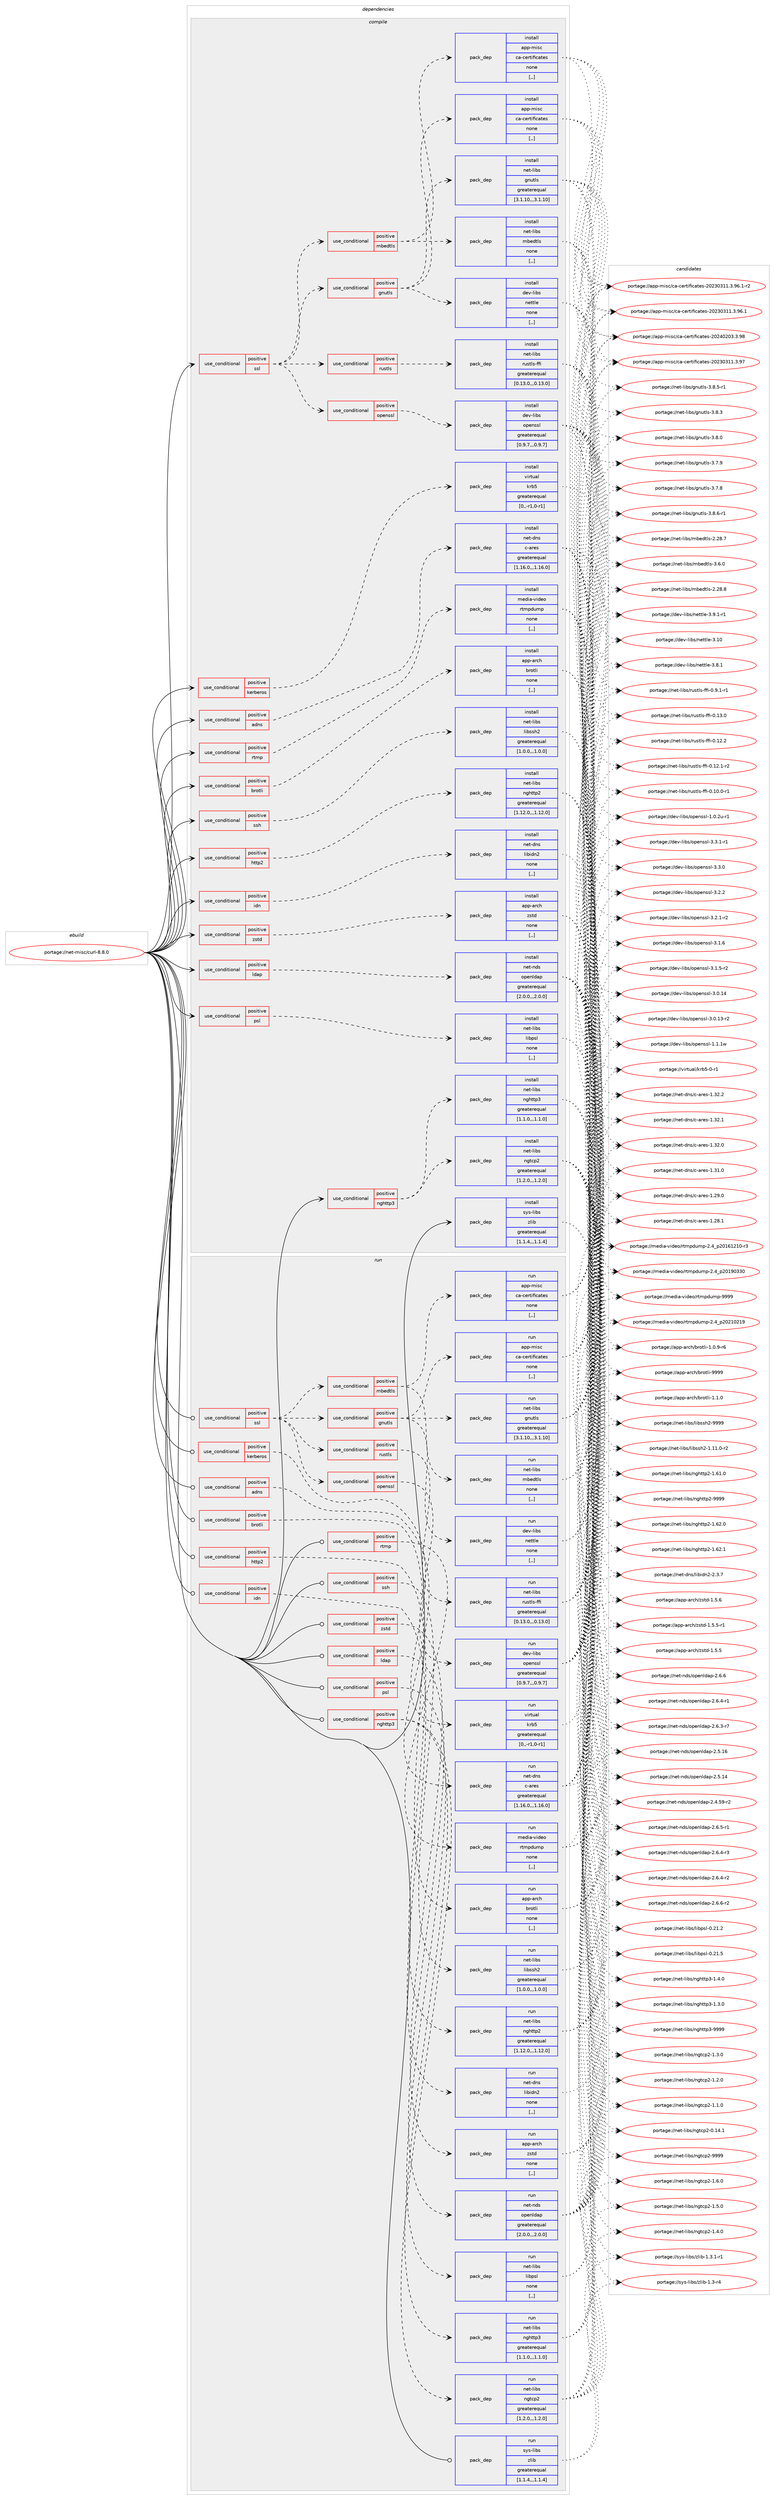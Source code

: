 digraph prolog {

# *************
# Graph options
# *************

newrank=true;
concentrate=true;
compound=true;
graph [rankdir=LR,fontname=Helvetica,fontsize=10,ranksep=1.5];#, ranksep=2.5, nodesep=0.2];
edge  [arrowhead=vee];
node  [fontname=Helvetica,fontsize=10];

# **********
# The ebuild
# **********

subgraph cluster_leftcol {
color=gray;
label=<<i>ebuild</i>>;
id [label="portage://net-misc/curl-8.8.0", color=red, width=4, href="../net-misc/curl-8.8.0.svg"];
}

# ****************
# The dependencies
# ****************

subgraph cluster_midcol {
color=gray;
label=<<i>dependencies</i>>;
subgraph cluster_compile {
fillcolor="#eeeeee";
style=filled;
label=<<i>compile</i>>;
subgraph cond96810 {
dependency368508 [label=<<TABLE BORDER="0" CELLBORDER="1" CELLSPACING="0" CELLPADDING="4"><TR><TD ROWSPAN="3" CELLPADDING="10">use_conditional</TD></TR><TR><TD>positive</TD></TR><TR><TD>adns</TD></TR></TABLE>>, shape=none, color=red];
subgraph pack269038 {
dependency368509 [label=<<TABLE BORDER="0" CELLBORDER="1" CELLSPACING="0" CELLPADDING="4" WIDTH="220"><TR><TD ROWSPAN="6" CELLPADDING="30">pack_dep</TD></TR><TR><TD WIDTH="110">install</TD></TR><TR><TD>net-dns</TD></TR><TR><TD>c-ares</TD></TR><TR><TD>greaterequal</TD></TR><TR><TD>[1.16.0,,,1.16.0]</TD></TR></TABLE>>, shape=none, color=blue];
}
dependency368508:e -> dependency368509:w [weight=20,style="dashed",arrowhead="vee"];
}
id:e -> dependency368508:w [weight=20,style="solid",arrowhead="vee"];
subgraph cond96811 {
dependency368510 [label=<<TABLE BORDER="0" CELLBORDER="1" CELLSPACING="0" CELLPADDING="4"><TR><TD ROWSPAN="3" CELLPADDING="10">use_conditional</TD></TR><TR><TD>positive</TD></TR><TR><TD>brotli</TD></TR></TABLE>>, shape=none, color=red];
subgraph pack269039 {
dependency368511 [label=<<TABLE BORDER="0" CELLBORDER="1" CELLSPACING="0" CELLPADDING="4" WIDTH="220"><TR><TD ROWSPAN="6" CELLPADDING="30">pack_dep</TD></TR><TR><TD WIDTH="110">install</TD></TR><TR><TD>app-arch</TD></TR><TR><TD>brotli</TD></TR><TR><TD>none</TD></TR><TR><TD>[,,]</TD></TR></TABLE>>, shape=none, color=blue];
}
dependency368510:e -> dependency368511:w [weight=20,style="dashed",arrowhead="vee"];
}
id:e -> dependency368510:w [weight=20,style="solid",arrowhead="vee"];
subgraph cond96812 {
dependency368512 [label=<<TABLE BORDER="0" CELLBORDER="1" CELLSPACING="0" CELLPADDING="4"><TR><TD ROWSPAN="3" CELLPADDING="10">use_conditional</TD></TR><TR><TD>positive</TD></TR><TR><TD>http2</TD></TR></TABLE>>, shape=none, color=red];
subgraph pack269040 {
dependency368513 [label=<<TABLE BORDER="0" CELLBORDER="1" CELLSPACING="0" CELLPADDING="4" WIDTH="220"><TR><TD ROWSPAN="6" CELLPADDING="30">pack_dep</TD></TR><TR><TD WIDTH="110">install</TD></TR><TR><TD>net-libs</TD></TR><TR><TD>nghttp2</TD></TR><TR><TD>greaterequal</TD></TR><TR><TD>[1.12.0,,,1.12.0]</TD></TR></TABLE>>, shape=none, color=blue];
}
dependency368512:e -> dependency368513:w [weight=20,style="dashed",arrowhead="vee"];
}
id:e -> dependency368512:w [weight=20,style="solid",arrowhead="vee"];
subgraph cond96813 {
dependency368514 [label=<<TABLE BORDER="0" CELLBORDER="1" CELLSPACING="0" CELLPADDING="4"><TR><TD ROWSPAN="3" CELLPADDING="10">use_conditional</TD></TR><TR><TD>positive</TD></TR><TR><TD>idn</TD></TR></TABLE>>, shape=none, color=red];
subgraph pack269041 {
dependency368515 [label=<<TABLE BORDER="0" CELLBORDER="1" CELLSPACING="0" CELLPADDING="4" WIDTH="220"><TR><TD ROWSPAN="6" CELLPADDING="30">pack_dep</TD></TR><TR><TD WIDTH="110">install</TD></TR><TR><TD>net-dns</TD></TR><TR><TD>libidn2</TD></TR><TR><TD>none</TD></TR><TR><TD>[,,]</TD></TR></TABLE>>, shape=none, color=blue];
}
dependency368514:e -> dependency368515:w [weight=20,style="dashed",arrowhead="vee"];
}
id:e -> dependency368514:w [weight=20,style="solid",arrowhead="vee"];
subgraph cond96814 {
dependency368516 [label=<<TABLE BORDER="0" CELLBORDER="1" CELLSPACING="0" CELLPADDING="4"><TR><TD ROWSPAN="3" CELLPADDING="10">use_conditional</TD></TR><TR><TD>positive</TD></TR><TR><TD>kerberos</TD></TR></TABLE>>, shape=none, color=red];
subgraph pack269042 {
dependency368517 [label=<<TABLE BORDER="0" CELLBORDER="1" CELLSPACING="0" CELLPADDING="4" WIDTH="220"><TR><TD ROWSPAN="6" CELLPADDING="30">pack_dep</TD></TR><TR><TD WIDTH="110">install</TD></TR><TR><TD>virtual</TD></TR><TR><TD>krb5</TD></TR><TR><TD>greaterequal</TD></TR><TR><TD>[0,,-r1,0-r1]</TD></TR></TABLE>>, shape=none, color=blue];
}
dependency368516:e -> dependency368517:w [weight=20,style="dashed",arrowhead="vee"];
}
id:e -> dependency368516:w [weight=20,style="solid",arrowhead="vee"];
subgraph cond96815 {
dependency368518 [label=<<TABLE BORDER="0" CELLBORDER="1" CELLSPACING="0" CELLPADDING="4"><TR><TD ROWSPAN="3" CELLPADDING="10">use_conditional</TD></TR><TR><TD>positive</TD></TR><TR><TD>ldap</TD></TR></TABLE>>, shape=none, color=red];
subgraph pack269043 {
dependency368519 [label=<<TABLE BORDER="0" CELLBORDER="1" CELLSPACING="0" CELLPADDING="4" WIDTH="220"><TR><TD ROWSPAN="6" CELLPADDING="30">pack_dep</TD></TR><TR><TD WIDTH="110">install</TD></TR><TR><TD>net-nds</TD></TR><TR><TD>openldap</TD></TR><TR><TD>greaterequal</TD></TR><TR><TD>[2.0.0,,,2.0.0]</TD></TR></TABLE>>, shape=none, color=blue];
}
dependency368518:e -> dependency368519:w [weight=20,style="dashed",arrowhead="vee"];
}
id:e -> dependency368518:w [weight=20,style="solid",arrowhead="vee"];
subgraph cond96816 {
dependency368520 [label=<<TABLE BORDER="0" CELLBORDER="1" CELLSPACING="0" CELLPADDING="4"><TR><TD ROWSPAN="3" CELLPADDING="10">use_conditional</TD></TR><TR><TD>positive</TD></TR><TR><TD>nghttp3</TD></TR></TABLE>>, shape=none, color=red];
subgraph pack269044 {
dependency368521 [label=<<TABLE BORDER="0" CELLBORDER="1" CELLSPACING="0" CELLPADDING="4" WIDTH="220"><TR><TD ROWSPAN="6" CELLPADDING="30">pack_dep</TD></TR><TR><TD WIDTH="110">install</TD></TR><TR><TD>net-libs</TD></TR><TR><TD>nghttp3</TD></TR><TR><TD>greaterequal</TD></TR><TR><TD>[1.1.0,,,1.1.0]</TD></TR></TABLE>>, shape=none, color=blue];
}
dependency368520:e -> dependency368521:w [weight=20,style="dashed",arrowhead="vee"];
subgraph pack269045 {
dependency368522 [label=<<TABLE BORDER="0" CELLBORDER="1" CELLSPACING="0" CELLPADDING="4" WIDTH="220"><TR><TD ROWSPAN="6" CELLPADDING="30">pack_dep</TD></TR><TR><TD WIDTH="110">install</TD></TR><TR><TD>net-libs</TD></TR><TR><TD>ngtcp2</TD></TR><TR><TD>greaterequal</TD></TR><TR><TD>[1.2.0,,,1.2.0]</TD></TR></TABLE>>, shape=none, color=blue];
}
dependency368520:e -> dependency368522:w [weight=20,style="dashed",arrowhead="vee"];
}
id:e -> dependency368520:w [weight=20,style="solid",arrowhead="vee"];
subgraph cond96817 {
dependency368523 [label=<<TABLE BORDER="0" CELLBORDER="1" CELLSPACING="0" CELLPADDING="4"><TR><TD ROWSPAN="3" CELLPADDING="10">use_conditional</TD></TR><TR><TD>positive</TD></TR><TR><TD>psl</TD></TR></TABLE>>, shape=none, color=red];
subgraph pack269046 {
dependency368524 [label=<<TABLE BORDER="0" CELLBORDER="1" CELLSPACING="0" CELLPADDING="4" WIDTH="220"><TR><TD ROWSPAN="6" CELLPADDING="30">pack_dep</TD></TR><TR><TD WIDTH="110">install</TD></TR><TR><TD>net-libs</TD></TR><TR><TD>libpsl</TD></TR><TR><TD>none</TD></TR><TR><TD>[,,]</TD></TR></TABLE>>, shape=none, color=blue];
}
dependency368523:e -> dependency368524:w [weight=20,style="dashed",arrowhead="vee"];
}
id:e -> dependency368523:w [weight=20,style="solid",arrowhead="vee"];
subgraph cond96818 {
dependency368525 [label=<<TABLE BORDER="0" CELLBORDER="1" CELLSPACING="0" CELLPADDING="4"><TR><TD ROWSPAN="3" CELLPADDING="10">use_conditional</TD></TR><TR><TD>positive</TD></TR><TR><TD>rtmp</TD></TR></TABLE>>, shape=none, color=red];
subgraph pack269047 {
dependency368526 [label=<<TABLE BORDER="0" CELLBORDER="1" CELLSPACING="0" CELLPADDING="4" WIDTH="220"><TR><TD ROWSPAN="6" CELLPADDING="30">pack_dep</TD></TR><TR><TD WIDTH="110">install</TD></TR><TR><TD>media-video</TD></TR><TR><TD>rtmpdump</TD></TR><TR><TD>none</TD></TR><TR><TD>[,,]</TD></TR></TABLE>>, shape=none, color=blue];
}
dependency368525:e -> dependency368526:w [weight=20,style="dashed",arrowhead="vee"];
}
id:e -> dependency368525:w [weight=20,style="solid",arrowhead="vee"];
subgraph cond96819 {
dependency368527 [label=<<TABLE BORDER="0" CELLBORDER="1" CELLSPACING="0" CELLPADDING="4"><TR><TD ROWSPAN="3" CELLPADDING="10">use_conditional</TD></TR><TR><TD>positive</TD></TR><TR><TD>ssh</TD></TR></TABLE>>, shape=none, color=red];
subgraph pack269048 {
dependency368528 [label=<<TABLE BORDER="0" CELLBORDER="1" CELLSPACING="0" CELLPADDING="4" WIDTH="220"><TR><TD ROWSPAN="6" CELLPADDING="30">pack_dep</TD></TR><TR><TD WIDTH="110">install</TD></TR><TR><TD>net-libs</TD></TR><TR><TD>libssh2</TD></TR><TR><TD>greaterequal</TD></TR><TR><TD>[1.0.0,,,1.0.0]</TD></TR></TABLE>>, shape=none, color=blue];
}
dependency368527:e -> dependency368528:w [weight=20,style="dashed",arrowhead="vee"];
}
id:e -> dependency368527:w [weight=20,style="solid",arrowhead="vee"];
subgraph cond96820 {
dependency368529 [label=<<TABLE BORDER="0" CELLBORDER="1" CELLSPACING="0" CELLPADDING="4"><TR><TD ROWSPAN="3" CELLPADDING="10">use_conditional</TD></TR><TR><TD>positive</TD></TR><TR><TD>ssl</TD></TR></TABLE>>, shape=none, color=red];
subgraph cond96821 {
dependency368530 [label=<<TABLE BORDER="0" CELLBORDER="1" CELLSPACING="0" CELLPADDING="4"><TR><TD ROWSPAN="3" CELLPADDING="10">use_conditional</TD></TR><TR><TD>positive</TD></TR><TR><TD>gnutls</TD></TR></TABLE>>, shape=none, color=red];
subgraph pack269049 {
dependency368531 [label=<<TABLE BORDER="0" CELLBORDER="1" CELLSPACING="0" CELLPADDING="4" WIDTH="220"><TR><TD ROWSPAN="6" CELLPADDING="30">pack_dep</TD></TR><TR><TD WIDTH="110">install</TD></TR><TR><TD>app-misc</TD></TR><TR><TD>ca-certificates</TD></TR><TR><TD>none</TD></TR><TR><TD>[,,]</TD></TR></TABLE>>, shape=none, color=blue];
}
dependency368530:e -> dependency368531:w [weight=20,style="dashed",arrowhead="vee"];
subgraph pack269050 {
dependency368532 [label=<<TABLE BORDER="0" CELLBORDER="1" CELLSPACING="0" CELLPADDING="4" WIDTH="220"><TR><TD ROWSPAN="6" CELLPADDING="30">pack_dep</TD></TR><TR><TD WIDTH="110">install</TD></TR><TR><TD>net-libs</TD></TR><TR><TD>gnutls</TD></TR><TR><TD>greaterequal</TD></TR><TR><TD>[3.1.10,,,3.1.10]</TD></TR></TABLE>>, shape=none, color=blue];
}
dependency368530:e -> dependency368532:w [weight=20,style="dashed",arrowhead="vee"];
subgraph pack269051 {
dependency368533 [label=<<TABLE BORDER="0" CELLBORDER="1" CELLSPACING="0" CELLPADDING="4" WIDTH="220"><TR><TD ROWSPAN="6" CELLPADDING="30">pack_dep</TD></TR><TR><TD WIDTH="110">install</TD></TR><TR><TD>dev-libs</TD></TR><TR><TD>nettle</TD></TR><TR><TD>none</TD></TR><TR><TD>[,,]</TD></TR></TABLE>>, shape=none, color=blue];
}
dependency368530:e -> dependency368533:w [weight=20,style="dashed",arrowhead="vee"];
}
dependency368529:e -> dependency368530:w [weight=20,style="dashed",arrowhead="vee"];
subgraph cond96822 {
dependency368534 [label=<<TABLE BORDER="0" CELLBORDER="1" CELLSPACING="0" CELLPADDING="4"><TR><TD ROWSPAN="3" CELLPADDING="10">use_conditional</TD></TR><TR><TD>positive</TD></TR><TR><TD>mbedtls</TD></TR></TABLE>>, shape=none, color=red];
subgraph pack269052 {
dependency368535 [label=<<TABLE BORDER="0" CELLBORDER="1" CELLSPACING="0" CELLPADDING="4" WIDTH="220"><TR><TD ROWSPAN="6" CELLPADDING="30">pack_dep</TD></TR><TR><TD WIDTH="110">install</TD></TR><TR><TD>app-misc</TD></TR><TR><TD>ca-certificates</TD></TR><TR><TD>none</TD></TR><TR><TD>[,,]</TD></TR></TABLE>>, shape=none, color=blue];
}
dependency368534:e -> dependency368535:w [weight=20,style="dashed",arrowhead="vee"];
subgraph pack269053 {
dependency368536 [label=<<TABLE BORDER="0" CELLBORDER="1" CELLSPACING="0" CELLPADDING="4" WIDTH="220"><TR><TD ROWSPAN="6" CELLPADDING="30">pack_dep</TD></TR><TR><TD WIDTH="110">install</TD></TR><TR><TD>net-libs</TD></TR><TR><TD>mbedtls</TD></TR><TR><TD>none</TD></TR><TR><TD>[,,]</TD></TR></TABLE>>, shape=none, color=blue];
}
dependency368534:e -> dependency368536:w [weight=20,style="dashed",arrowhead="vee"];
}
dependency368529:e -> dependency368534:w [weight=20,style="dashed",arrowhead="vee"];
subgraph cond96823 {
dependency368537 [label=<<TABLE BORDER="0" CELLBORDER="1" CELLSPACING="0" CELLPADDING="4"><TR><TD ROWSPAN="3" CELLPADDING="10">use_conditional</TD></TR><TR><TD>positive</TD></TR><TR><TD>openssl</TD></TR></TABLE>>, shape=none, color=red];
subgraph pack269054 {
dependency368538 [label=<<TABLE BORDER="0" CELLBORDER="1" CELLSPACING="0" CELLPADDING="4" WIDTH="220"><TR><TD ROWSPAN="6" CELLPADDING="30">pack_dep</TD></TR><TR><TD WIDTH="110">install</TD></TR><TR><TD>dev-libs</TD></TR><TR><TD>openssl</TD></TR><TR><TD>greaterequal</TD></TR><TR><TD>[0.9.7,,,0.9.7]</TD></TR></TABLE>>, shape=none, color=blue];
}
dependency368537:e -> dependency368538:w [weight=20,style="dashed",arrowhead="vee"];
}
dependency368529:e -> dependency368537:w [weight=20,style="dashed",arrowhead="vee"];
subgraph cond96824 {
dependency368539 [label=<<TABLE BORDER="0" CELLBORDER="1" CELLSPACING="0" CELLPADDING="4"><TR><TD ROWSPAN="3" CELLPADDING="10">use_conditional</TD></TR><TR><TD>positive</TD></TR><TR><TD>rustls</TD></TR></TABLE>>, shape=none, color=red];
subgraph pack269055 {
dependency368540 [label=<<TABLE BORDER="0" CELLBORDER="1" CELLSPACING="0" CELLPADDING="4" WIDTH="220"><TR><TD ROWSPAN="6" CELLPADDING="30">pack_dep</TD></TR><TR><TD WIDTH="110">install</TD></TR><TR><TD>net-libs</TD></TR><TR><TD>rustls-ffi</TD></TR><TR><TD>greaterequal</TD></TR><TR><TD>[0.13.0,,,0.13.0]</TD></TR></TABLE>>, shape=none, color=blue];
}
dependency368539:e -> dependency368540:w [weight=20,style="dashed",arrowhead="vee"];
}
dependency368529:e -> dependency368539:w [weight=20,style="dashed",arrowhead="vee"];
}
id:e -> dependency368529:w [weight=20,style="solid",arrowhead="vee"];
subgraph cond96825 {
dependency368541 [label=<<TABLE BORDER="0" CELLBORDER="1" CELLSPACING="0" CELLPADDING="4"><TR><TD ROWSPAN="3" CELLPADDING="10">use_conditional</TD></TR><TR><TD>positive</TD></TR><TR><TD>zstd</TD></TR></TABLE>>, shape=none, color=red];
subgraph pack269056 {
dependency368542 [label=<<TABLE BORDER="0" CELLBORDER="1" CELLSPACING="0" CELLPADDING="4" WIDTH="220"><TR><TD ROWSPAN="6" CELLPADDING="30">pack_dep</TD></TR><TR><TD WIDTH="110">install</TD></TR><TR><TD>app-arch</TD></TR><TR><TD>zstd</TD></TR><TR><TD>none</TD></TR><TR><TD>[,,]</TD></TR></TABLE>>, shape=none, color=blue];
}
dependency368541:e -> dependency368542:w [weight=20,style="dashed",arrowhead="vee"];
}
id:e -> dependency368541:w [weight=20,style="solid",arrowhead="vee"];
subgraph pack269057 {
dependency368543 [label=<<TABLE BORDER="0" CELLBORDER="1" CELLSPACING="0" CELLPADDING="4" WIDTH="220"><TR><TD ROWSPAN="6" CELLPADDING="30">pack_dep</TD></TR><TR><TD WIDTH="110">install</TD></TR><TR><TD>sys-libs</TD></TR><TR><TD>zlib</TD></TR><TR><TD>greaterequal</TD></TR><TR><TD>[1.1.4,,,1.1.4]</TD></TR></TABLE>>, shape=none, color=blue];
}
id:e -> dependency368543:w [weight=20,style="solid",arrowhead="vee"];
}
subgraph cluster_compileandrun {
fillcolor="#eeeeee";
style=filled;
label=<<i>compile and run</i>>;
}
subgraph cluster_run {
fillcolor="#eeeeee";
style=filled;
label=<<i>run</i>>;
subgraph cond96826 {
dependency368544 [label=<<TABLE BORDER="0" CELLBORDER="1" CELLSPACING="0" CELLPADDING="4"><TR><TD ROWSPAN="3" CELLPADDING="10">use_conditional</TD></TR><TR><TD>positive</TD></TR><TR><TD>adns</TD></TR></TABLE>>, shape=none, color=red];
subgraph pack269058 {
dependency368545 [label=<<TABLE BORDER="0" CELLBORDER="1" CELLSPACING="0" CELLPADDING="4" WIDTH="220"><TR><TD ROWSPAN="6" CELLPADDING="30">pack_dep</TD></TR><TR><TD WIDTH="110">run</TD></TR><TR><TD>net-dns</TD></TR><TR><TD>c-ares</TD></TR><TR><TD>greaterequal</TD></TR><TR><TD>[1.16.0,,,1.16.0]</TD></TR></TABLE>>, shape=none, color=blue];
}
dependency368544:e -> dependency368545:w [weight=20,style="dashed",arrowhead="vee"];
}
id:e -> dependency368544:w [weight=20,style="solid",arrowhead="odot"];
subgraph cond96827 {
dependency368546 [label=<<TABLE BORDER="0" CELLBORDER="1" CELLSPACING="0" CELLPADDING="4"><TR><TD ROWSPAN="3" CELLPADDING="10">use_conditional</TD></TR><TR><TD>positive</TD></TR><TR><TD>brotli</TD></TR></TABLE>>, shape=none, color=red];
subgraph pack269059 {
dependency368547 [label=<<TABLE BORDER="0" CELLBORDER="1" CELLSPACING="0" CELLPADDING="4" WIDTH="220"><TR><TD ROWSPAN="6" CELLPADDING="30">pack_dep</TD></TR><TR><TD WIDTH="110">run</TD></TR><TR><TD>app-arch</TD></TR><TR><TD>brotli</TD></TR><TR><TD>none</TD></TR><TR><TD>[,,]</TD></TR></TABLE>>, shape=none, color=blue];
}
dependency368546:e -> dependency368547:w [weight=20,style="dashed",arrowhead="vee"];
}
id:e -> dependency368546:w [weight=20,style="solid",arrowhead="odot"];
subgraph cond96828 {
dependency368548 [label=<<TABLE BORDER="0" CELLBORDER="1" CELLSPACING="0" CELLPADDING="4"><TR><TD ROWSPAN="3" CELLPADDING="10">use_conditional</TD></TR><TR><TD>positive</TD></TR><TR><TD>http2</TD></TR></TABLE>>, shape=none, color=red];
subgraph pack269060 {
dependency368549 [label=<<TABLE BORDER="0" CELLBORDER="1" CELLSPACING="0" CELLPADDING="4" WIDTH="220"><TR><TD ROWSPAN="6" CELLPADDING="30">pack_dep</TD></TR><TR><TD WIDTH="110">run</TD></TR><TR><TD>net-libs</TD></TR><TR><TD>nghttp2</TD></TR><TR><TD>greaterequal</TD></TR><TR><TD>[1.12.0,,,1.12.0]</TD></TR></TABLE>>, shape=none, color=blue];
}
dependency368548:e -> dependency368549:w [weight=20,style="dashed",arrowhead="vee"];
}
id:e -> dependency368548:w [weight=20,style="solid",arrowhead="odot"];
subgraph cond96829 {
dependency368550 [label=<<TABLE BORDER="0" CELLBORDER="1" CELLSPACING="0" CELLPADDING="4"><TR><TD ROWSPAN="3" CELLPADDING="10">use_conditional</TD></TR><TR><TD>positive</TD></TR><TR><TD>idn</TD></TR></TABLE>>, shape=none, color=red];
subgraph pack269061 {
dependency368551 [label=<<TABLE BORDER="0" CELLBORDER="1" CELLSPACING="0" CELLPADDING="4" WIDTH="220"><TR><TD ROWSPAN="6" CELLPADDING="30">pack_dep</TD></TR><TR><TD WIDTH="110">run</TD></TR><TR><TD>net-dns</TD></TR><TR><TD>libidn2</TD></TR><TR><TD>none</TD></TR><TR><TD>[,,]</TD></TR></TABLE>>, shape=none, color=blue];
}
dependency368550:e -> dependency368551:w [weight=20,style="dashed",arrowhead="vee"];
}
id:e -> dependency368550:w [weight=20,style="solid",arrowhead="odot"];
subgraph cond96830 {
dependency368552 [label=<<TABLE BORDER="0" CELLBORDER="1" CELLSPACING="0" CELLPADDING="4"><TR><TD ROWSPAN="3" CELLPADDING="10">use_conditional</TD></TR><TR><TD>positive</TD></TR><TR><TD>kerberos</TD></TR></TABLE>>, shape=none, color=red];
subgraph pack269062 {
dependency368553 [label=<<TABLE BORDER="0" CELLBORDER="1" CELLSPACING="0" CELLPADDING="4" WIDTH="220"><TR><TD ROWSPAN="6" CELLPADDING="30">pack_dep</TD></TR><TR><TD WIDTH="110">run</TD></TR><TR><TD>virtual</TD></TR><TR><TD>krb5</TD></TR><TR><TD>greaterequal</TD></TR><TR><TD>[0,,-r1,0-r1]</TD></TR></TABLE>>, shape=none, color=blue];
}
dependency368552:e -> dependency368553:w [weight=20,style="dashed",arrowhead="vee"];
}
id:e -> dependency368552:w [weight=20,style="solid",arrowhead="odot"];
subgraph cond96831 {
dependency368554 [label=<<TABLE BORDER="0" CELLBORDER="1" CELLSPACING="0" CELLPADDING="4"><TR><TD ROWSPAN="3" CELLPADDING="10">use_conditional</TD></TR><TR><TD>positive</TD></TR><TR><TD>ldap</TD></TR></TABLE>>, shape=none, color=red];
subgraph pack269063 {
dependency368555 [label=<<TABLE BORDER="0" CELLBORDER="1" CELLSPACING="0" CELLPADDING="4" WIDTH="220"><TR><TD ROWSPAN="6" CELLPADDING="30">pack_dep</TD></TR><TR><TD WIDTH="110">run</TD></TR><TR><TD>net-nds</TD></TR><TR><TD>openldap</TD></TR><TR><TD>greaterequal</TD></TR><TR><TD>[2.0.0,,,2.0.0]</TD></TR></TABLE>>, shape=none, color=blue];
}
dependency368554:e -> dependency368555:w [weight=20,style="dashed",arrowhead="vee"];
}
id:e -> dependency368554:w [weight=20,style="solid",arrowhead="odot"];
subgraph cond96832 {
dependency368556 [label=<<TABLE BORDER="0" CELLBORDER="1" CELLSPACING="0" CELLPADDING="4"><TR><TD ROWSPAN="3" CELLPADDING="10">use_conditional</TD></TR><TR><TD>positive</TD></TR><TR><TD>nghttp3</TD></TR></TABLE>>, shape=none, color=red];
subgraph pack269064 {
dependency368557 [label=<<TABLE BORDER="0" CELLBORDER="1" CELLSPACING="0" CELLPADDING="4" WIDTH="220"><TR><TD ROWSPAN="6" CELLPADDING="30">pack_dep</TD></TR><TR><TD WIDTH="110">run</TD></TR><TR><TD>net-libs</TD></TR><TR><TD>nghttp3</TD></TR><TR><TD>greaterequal</TD></TR><TR><TD>[1.1.0,,,1.1.0]</TD></TR></TABLE>>, shape=none, color=blue];
}
dependency368556:e -> dependency368557:w [weight=20,style="dashed",arrowhead="vee"];
subgraph pack269065 {
dependency368558 [label=<<TABLE BORDER="0" CELLBORDER="1" CELLSPACING="0" CELLPADDING="4" WIDTH="220"><TR><TD ROWSPAN="6" CELLPADDING="30">pack_dep</TD></TR><TR><TD WIDTH="110">run</TD></TR><TR><TD>net-libs</TD></TR><TR><TD>ngtcp2</TD></TR><TR><TD>greaterequal</TD></TR><TR><TD>[1.2.0,,,1.2.0]</TD></TR></TABLE>>, shape=none, color=blue];
}
dependency368556:e -> dependency368558:w [weight=20,style="dashed",arrowhead="vee"];
}
id:e -> dependency368556:w [weight=20,style="solid",arrowhead="odot"];
subgraph cond96833 {
dependency368559 [label=<<TABLE BORDER="0" CELLBORDER="1" CELLSPACING="0" CELLPADDING="4"><TR><TD ROWSPAN="3" CELLPADDING="10">use_conditional</TD></TR><TR><TD>positive</TD></TR><TR><TD>psl</TD></TR></TABLE>>, shape=none, color=red];
subgraph pack269066 {
dependency368560 [label=<<TABLE BORDER="0" CELLBORDER="1" CELLSPACING="0" CELLPADDING="4" WIDTH="220"><TR><TD ROWSPAN="6" CELLPADDING="30">pack_dep</TD></TR><TR><TD WIDTH="110">run</TD></TR><TR><TD>net-libs</TD></TR><TR><TD>libpsl</TD></TR><TR><TD>none</TD></TR><TR><TD>[,,]</TD></TR></TABLE>>, shape=none, color=blue];
}
dependency368559:e -> dependency368560:w [weight=20,style="dashed",arrowhead="vee"];
}
id:e -> dependency368559:w [weight=20,style="solid",arrowhead="odot"];
subgraph cond96834 {
dependency368561 [label=<<TABLE BORDER="0" CELLBORDER="1" CELLSPACING="0" CELLPADDING="4"><TR><TD ROWSPAN="3" CELLPADDING="10">use_conditional</TD></TR><TR><TD>positive</TD></TR><TR><TD>rtmp</TD></TR></TABLE>>, shape=none, color=red];
subgraph pack269067 {
dependency368562 [label=<<TABLE BORDER="0" CELLBORDER="1" CELLSPACING="0" CELLPADDING="4" WIDTH="220"><TR><TD ROWSPAN="6" CELLPADDING="30">pack_dep</TD></TR><TR><TD WIDTH="110">run</TD></TR><TR><TD>media-video</TD></TR><TR><TD>rtmpdump</TD></TR><TR><TD>none</TD></TR><TR><TD>[,,]</TD></TR></TABLE>>, shape=none, color=blue];
}
dependency368561:e -> dependency368562:w [weight=20,style="dashed",arrowhead="vee"];
}
id:e -> dependency368561:w [weight=20,style="solid",arrowhead="odot"];
subgraph cond96835 {
dependency368563 [label=<<TABLE BORDER="0" CELLBORDER="1" CELLSPACING="0" CELLPADDING="4"><TR><TD ROWSPAN="3" CELLPADDING="10">use_conditional</TD></TR><TR><TD>positive</TD></TR><TR><TD>ssh</TD></TR></TABLE>>, shape=none, color=red];
subgraph pack269068 {
dependency368564 [label=<<TABLE BORDER="0" CELLBORDER="1" CELLSPACING="0" CELLPADDING="4" WIDTH="220"><TR><TD ROWSPAN="6" CELLPADDING="30">pack_dep</TD></TR><TR><TD WIDTH="110">run</TD></TR><TR><TD>net-libs</TD></TR><TR><TD>libssh2</TD></TR><TR><TD>greaterequal</TD></TR><TR><TD>[1.0.0,,,1.0.0]</TD></TR></TABLE>>, shape=none, color=blue];
}
dependency368563:e -> dependency368564:w [weight=20,style="dashed",arrowhead="vee"];
}
id:e -> dependency368563:w [weight=20,style="solid",arrowhead="odot"];
subgraph cond96836 {
dependency368565 [label=<<TABLE BORDER="0" CELLBORDER="1" CELLSPACING="0" CELLPADDING="4"><TR><TD ROWSPAN="3" CELLPADDING="10">use_conditional</TD></TR><TR><TD>positive</TD></TR><TR><TD>ssl</TD></TR></TABLE>>, shape=none, color=red];
subgraph cond96837 {
dependency368566 [label=<<TABLE BORDER="0" CELLBORDER="1" CELLSPACING="0" CELLPADDING="4"><TR><TD ROWSPAN="3" CELLPADDING="10">use_conditional</TD></TR><TR><TD>positive</TD></TR><TR><TD>gnutls</TD></TR></TABLE>>, shape=none, color=red];
subgraph pack269069 {
dependency368567 [label=<<TABLE BORDER="0" CELLBORDER="1" CELLSPACING="0" CELLPADDING="4" WIDTH="220"><TR><TD ROWSPAN="6" CELLPADDING="30">pack_dep</TD></TR><TR><TD WIDTH="110">run</TD></TR><TR><TD>app-misc</TD></TR><TR><TD>ca-certificates</TD></TR><TR><TD>none</TD></TR><TR><TD>[,,]</TD></TR></TABLE>>, shape=none, color=blue];
}
dependency368566:e -> dependency368567:w [weight=20,style="dashed",arrowhead="vee"];
subgraph pack269070 {
dependency368568 [label=<<TABLE BORDER="0" CELLBORDER="1" CELLSPACING="0" CELLPADDING="4" WIDTH="220"><TR><TD ROWSPAN="6" CELLPADDING="30">pack_dep</TD></TR><TR><TD WIDTH="110">run</TD></TR><TR><TD>net-libs</TD></TR><TR><TD>gnutls</TD></TR><TR><TD>greaterequal</TD></TR><TR><TD>[3.1.10,,,3.1.10]</TD></TR></TABLE>>, shape=none, color=blue];
}
dependency368566:e -> dependency368568:w [weight=20,style="dashed",arrowhead="vee"];
subgraph pack269071 {
dependency368569 [label=<<TABLE BORDER="0" CELLBORDER="1" CELLSPACING="0" CELLPADDING="4" WIDTH="220"><TR><TD ROWSPAN="6" CELLPADDING="30">pack_dep</TD></TR><TR><TD WIDTH="110">run</TD></TR><TR><TD>dev-libs</TD></TR><TR><TD>nettle</TD></TR><TR><TD>none</TD></TR><TR><TD>[,,]</TD></TR></TABLE>>, shape=none, color=blue];
}
dependency368566:e -> dependency368569:w [weight=20,style="dashed",arrowhead="vee"];
}
dependency368565:e -> dependency368566:w [weight=20,style="dashed",arrowhead="vee"];
subgraph cond96838 {
dependency368570 [label=<<TABLE BORDER="0" CELLBORDER="1" CELLSPACING="0" CELLPADDING="4"><TR><TD ROWSPAN="3" CELLPADDING="10">use_conditional</TD></TR><TR><TD>positive</TD></TR><TR><TD>mbedtls</TD></TR></TABLE>>, shape=none, color=red];
subgraph pack269072 {
dependency368571 [label=<<TABLE BORDER="0" CELLBORDER="1" CELLSPACING="0" CELLPADDING="4" WIDTH="220"><TR><TD ROWSPAN="6" CELLPADDING="30">pack_dep</TD></TR><TR><TD WIDTH="110">run</TD></TR><TR><TD>app-misc</TD></TR><TR><TD>ca-certificates</TD></TR><TR><TD>none</TD></TR><TR><TD>[,,]</TD></TR></TABLE>>, shape=none, color=blue];
}
dependency368570:e -> dependency368571:w [weight=20,style="dashed",arrowhead="vee"];
subgraph pack269073 {
dependency368572 [label=<<TABLE BORDER="0" CELLBORDER="1" CELLSPACING="0" CELLPADDING="4" WIDTH="220"><TR><TD ROWSPAN="6" CELLPADDING="30">pack_dep</TD></TR><TR><TD WIDTH="110">run</TD></TR><TR><TD>net-libs</TD></TR><TR><TD>mbedtls</TD></TR><TR><TD>none</TD></TR><TR><TD>[,,]</TD></TR></TABLE>>, shape=none, color=blue];
}
dependency368570:e -> dependency368572:w [weight=20,style="dashed",arrowhead="vee"];
}
dependency368565:e -> dependency368570:w [weight=20,style="dashed",arrowhead="vee"];
subgraph cond96839 {
dependency368573 [label=<<TABLE BORDER="0" CELLBORDER="1" CELLSPACING="0" CELLPADDING="4"><TR><TD ROWSPAN="3" CELLPADDING="10">use_conditional</TD></TR><TR><TD>positive</TD></TR><TR><TD>openssl</TD></TR></TABLE>>, shape=none, color=red];
subgraph pack269074 {
dependency368574 [label=<<TABLE BORDER="0" CELLBORDER="1" CELLSPACING="0" CELLPADDING="4" WIDTH="220"><TR><TD ROWSPAN="6" CELLPADDING="30">pack_dep</TD></TR><TR><TD WIDTH="110">run</TD></TR><TR><TD>dev-libs</TD></TR><TR><TD>openssl</TD></TR><TR><TD>greaterequal</TD></TR><TR><TD>[0.9.7,,,0.9.7]</TD></TR></TABLE>>, shape=none, color=blue];
}
dependency368573:e -> dependency368574:w [weight=20,style="dashed",arrowhead="vee"];
}
dependency368565:e -> dependency368573:w [weight=20,style="dashed",arrowhead="vee"];
subgraph cond96840 {
dependency368575 [label=<<TABLE BORDER="0" CELLBORDER="1" CELLSPACING="0" CELLPADDING="4"><TR><TD ROWSPAN="3" CELLPADDING="10">use_conditional</TD></TR><TR><TD>positive</TD></TR><TR><TD>rustls</TD></TR></TABLE>>, shape=none, color=red];
subgraph pack269075 {
dependency368576 [label=<<TABLE BORDER="0" CELLBORDER="1" CELLSPACING="0" CELLPADDING="4" WIDTH="220"><TR><TD ROWSPAN="6" CELLPADDING="30">pack_dep</TD></TR><TR><TD WIDTH="110">run</TD></TR><TR><TD>net-libs</TD></TR><TR><TD>rustls-ffi</TD></TR><TR><TD>greaterequal</TD></TR><TR><TD>[0.13.0,,,0.13.0]</TD></TR></TABLE>>, shape=none, color=blue];
}
dependency368575:e -> dependency368576:w [weight=20,style="dashed",arrowhead="vee"];
}
dependency368565:e -> dependency368575:w [weight=20,style="dashed",arrowhead="vee"];
}
id:e -> dependency368565:w [weight=20,style="solid",arrowhead="odot"];
subgraph cond96841 {
dependency368577 [label=<<TABLE BORDER="0" CELLBORDER="1" CELLSPACING="0" CELLPADDING="4"><TR><TD ROWSPAN="3" CELLPADDING="10">use_conditional</TD></TR><TR><TD>positive</TD></TR><TR><TD>zstd</TD></TR></TABLE>>, shape=none, color=red];
subgraph pack269076 {
dependency368578 [label=<<TABLE BORDER="0" CELLBORDER="1" CELLSPACING="0" CELLPADDING="4" WIDTH="220"><TR><TD ROWSPAN="6" CELLPADDING="30">pack_dep</TD></TR><TR><TD WIDTH="110">run</TD></TR><TR><TD>app-arch</TD></TR><TR><TD>zstd</TD></TR><TR><TD>none</TD></TR><TR><TD>[,,]</TD></TR></TABLE>>, shape=none, color=blue];
}
dependency368577:e -> dependency368578:w [weight=20,style="dashed",arrowhead="vee"];
}
id:e -> dependency368577:w [weight=20,style="solid",arrowhead="odot"];
subgraph pack269077 {
dependency368579 [label=<<TABLE BORDER="0" CELLBORDER="1" CELLSPACING="0" CELLPADDING="4" WIDTH="220"><TR><TD ROWSPAN="6" CELLPADDING="30">pack_dep</TD></TR><TR><TD WIDTH="110">run</TD></TR><TR><TD>sys-libs</TD></TR><TR><TD>zlib</TD></TR><TR><TD>greaterequal</TD></TR><TR><TD>[1.1.4,,,1.1.4]</TD></TR></TABLE>>, shape=none, color=blue];
}
id:e -> dependency368579:w [weight=20,style="solid",arrowhead="odot"];
}
}

# **************
# The candidates
# **************

subgraph cluster_choices {
rank=same;
color=gray;
label=<<i>candidates</i>>;

subgraph choice269038 {
color=black;
nodesep=1;
choice110101116451001101154799459711410111545494651504650 [label="portage://net-dns/c-ares-1.32.2", color=red, width=4,href="../net-dns/c-ares-1.32.2.svg"];
choice110101116451001101154799459711410111545494651504649 [label="portage://net-dns/c-ares-1.32.1", color=red, width=4,href="../net-dns/c-ares-1.32.1.svg"];
choice110101116451001101154799459711410111545494651504648 [label="portage://net-dns/c-ares-1.32.0", color=red, width=4,href="../net-dns/c-ares-1.32.0.svg"];
choice110101116451001101154799459711410111545494651494648 [label="portage://net-dns/c-ares-1.31.0", color=red, width=4,href="../net-dns/c-ares-1.31.0.svg"];
choice110101116451001101154799459711410111545494650574648 [label="portage://net-dns/c-ares-1.29.0", color=red, width=4,href="../net-dns/c-ares-1.29.0.svg"];
choice110101116451001101154799459711410111545494650564649 [label="portage://net-dns/c-ares-1.28.1", color=red, width=4,href="../net-dns/c-ares-1.28.1.svg"];
dependency368509:e -> choice110101116451001101154799459711410111545494651504650:w [style=dotted,weight="100"];
dependency368509:e -> choice110101116451001101154799459711410111545494651504649:w [style=dotted,weight="100"];
dependency368509:e -> choice110101116451001101154799459711410111545494651504648:w [style=dotted,weight="100"];
dependency368509:e -> choice110101116451001101154799459711410111545494651494648:w [style=dotted,weight="100"];
dependency368509:e -> choice110101116451001101154799459711410111545494650574648:w [style=dotted,weight="100"];
dependency368509:e -> choice110101116451001101154799459711410111545494650564649:w [style=dotted,weight="100"];
}
subgraph choice269039 {
color=black;
nodesep=1;
choice9711211245971149910447981141111161081054557575757 [label="portage://app-arch/brotli-9999", color=red, width=4,href="../app-arch/brotli-9999.svg"];
choice971121124597114991044798114111116108105454946494648 [label="portage://app-arch/brotli-1.1.0", color=red, width=4,href="../app-arch/brotli-1.1.0.svg"];
choice9711211245971149910447981141111161081054549464846574511454 [label="portage://app-arch/brotli-1.0.9-r6", color=red, width=4,href="../app-arch/brotli-1.0.9-r6.svg"];
dependency368511:e -> choice9711211245971149910447981141111161081054557575757:w [style=dotted,weight="100"];
dependency368511:e -> choice971121124597114991044798114111116108105454946494648:w [style=dotted,weight="100"];
dependency368511:e -> choice9711211245971149910447981141111161081054549464846574511454:w [style=dotted,weight="100"];
}
subgraph choice269040 {
color=black;
nodesep=1;
choice110101116451081059811547110103104116116112504557575757 [label="portage://net-libs/nghttp2-9999", color=red, width=4,href="../net-libs/nghttp2-9999.svg"];
choice1101011164510810598115471101031041161161125045494654504649 [label="portage://net-libs/nghttp2-1.62.1", color=red, width=4,href="../net-libs/nghttp2-1.62.1.svg"];
choice1101011164510810598115471101031041161161125045494654504648 [label="portage://net-libs/nghttp2-1.62.0", color=red, width=4,href="../net-libs/nghttp2-1.62.0.svg"];
choice1101011164510810598115471101031041161161125045494654494648 [label="portage://net-libs/nghttp2-1.61.0", color=red, width=4,href="../net-libs/nghttp2-1.61.0.svg"];
dependency368513:e -> choice110101116451081059811547110103104116116112504557575757:w [style=dotted,weight="100"];
dependency368513:e -> choice1101011164510810598115471101031041161161125045494654504649:w [style=dotted,weight="100"];
dependency368513:e -> choice1101011164510810598115471101031041161161125045494654504648:w [style=dotted,weight="100"];
dependency368513:e -> choice1101011164510810598115471101031041161161125045494654494648:w [style=dotted,weight="100"];
}
subgraph choice269041 {
color=black;
nodesep=1;
choice11010111645100110115471081059810510011050455046514655 [label="portage://net-dns/libidn2-2.3.7", color=red, width=4,href="../net-dns/libidn2-2.3.7.svg"];
dependency368515:e -> choice11010111645100110115471081059810510011050455046514655:w [style=dotted,weight="100"];
}
subgraph choice269042 {
color=black;
nodesep=1;
choice1181051141161179710847107114985345484511449 [label="portage://virtual/krb5-0-r1", color=red, width=4,href="../virtual/krb5-0-r1.svg"];
dependency368517:e -> choice1181051141161179710847107114985345484511449:w [style=dotted,weight="100"];
}
subgraph choice269043 {
color=black;
nodesep=1;
choice1101011164511010011547111112101110108100971124550465446544511450 [label="portage://net-nds/openldap-2.6.6-r2", color=red, width=4,href="../net-nds/openldap-2.6.6-r2.svg"];
choice110101116451101001154711111210111010810097112455046544654 [label="portage://net-nds/openldap-2.6.6", color=red, width=4,href="../net-nds/openldap-2.6.6.svg"];
choice1101011164511010011547111112101110108100971124550465446534511449 [label="portage://net-nds/openldap-2.6.5-r1", color=red, width=4,href="../net-nds/openldap-2.6.5-r1.svg"];
choice1101011164511010011547111112101110108100971124550465446524511451 [label="portage://net-nds/openldap-2.6.4-r3", color=red, width=4,href="../net-nds/openldap-2.6.4-r3.svg"];
choice1101011164511010011547111112101110108100971124550465446524511450 [label="portage://net-nds/openldap-2.6.4-r2", color=red, width=4,href="../net-nds/openldap-2.6.4-r2.svg"];
choice1101011164511010011547111112101110108100971124550465446524511449 [label="portage://net-nds/openldap-2.6.4-r1", color=red, width=4,href="../net-nds/openldap-2.6.4-r1.svg"];
choice1101011164511010011547111112101110108100971124550465446514511455 [label="portage://net-nds/openldap-2.6.3-r7", color=red, width=4,href="../net-nds/openldap-2.6.3-r7.svg"];
choice11010111645110100115471111121011101081009711245504653464954 [label="portage://net-nds/openldap-2.5.16", color=red, width=4,href="../net-nds/openldap-2.5.16.svg"];
choice11010111645110100115471111121011101081009711245504653464952 [label="portage://net-nds/openldap-2.5.14", color=red, width=4,href="../net-nds/openldap-2.5.14.svg"];
choice110101116451101001154711111210111010810097112455046524653574511450 [label="portage://net-nds/openldap-2.4.59-r2", color=red, width=4,href="../net-nds/openldap-2.4.59-r2.svg"];
dependency368519:e -> choice1101011164511010011547111112101110108100971124550465446544511450:w [style=dotted,weight="100"];
dependency368519:e -> choice110101116451101001154711111210111010810097112455046544654:w [style=dotted,weight="100"];
dependency368519:e -> choice1101011164511010011547111112101110108100971124550465446534511449:w [style=dotted,weight="100"];
dependency368519:e -> choice1101011164511010011547111112101110108100971124550465446524511451:w [style=dotted,weight="100"];
dependency368519:e -> choice1101011164511010011547111112101110108100971124550465446524511450:w [style=dotted,weight="100"];
dependency368519:e -> choice1101011164511010011547111112101110108100971124550465446524511449:w [style=dotted,weight="100"];
dependency368519:e -> choice1101011164511010011547111112101110108100971124550465446514511455:w [style=dotted,weight="100"];
dependency368519:e -> choice11010111645110100115471111121011101081009711245504653464954:w [style=dotted,weight="100"];
dependency368519:e -> choice11010111645110100115471111121011101081009711245504653464952:w [style=dotted,weight="100"];
dependency368519:e -> choice110101116451101001154711111210111010810097112455046524653574511450:w [style=dotted,weight="100"];
}
subgraph choice269044 {
color=black;
nodesep=1;
choice110101116451081059811547110103104116116112514557575757 [label="portage://net-libs/nghttp3-9999", color=red, width=4,href="../net-libs/nghttp3-9999.svg"];
choice11010111645108105981154711010310411611611251454946524648 [label="portage://net-libs/nghttp3-1.4.0", color=red, width=4,href="../net-libs/nghttp3-1.4.0.svg"];
choice11010111645108105981154711010310411611611251454946514648 [label="portage://net-libs/nghttp3-1.3.0", color=red, width=4,href="../net-libs/nghttp3-1.3.0.svg"];
dependency368521:e -> choice110101116451081059811547110103104116116112514557575757:w [style=dotted,weight="100"];
dependency368521:e -> choice11010111645108105981154711010310411611611251454946524648:w [style=dotted,weight="100"];
dependency368521:e -> choice11010111645108105981154711010310411611611251454946514648:w [style=dotted,weight="100"];
}
subgraph choice269045 {
color=black;
nodesep=1;
choice11010111645108105981154711010311699112504557575757 [label="portage://net-libs/ngtcp2-9999", color=red, width=4,href="../net-libs/ngtcp2-9999.svg"];
choice1101011164510810598115471101031169911250454946544648 [label="portage://net-libs/ngtcp2-1.6.0", color=red, width=4,href="../net-libs/ngtcp2-1.6.0.svg"];
choice1101011164510810598115471101031169911250454946534648 [label="portage://net-libs/ngtcp2-1.5.0", color=red, width=4,href="../net-libs/ngtcp2-1.5.0.svg"];
choice1101011164510810598115471101031169911250454946524648 [label="portage://net-libs/ngtcp2-1.4.0", color=red, width=4,href="../net-libs/ngtcp2-1.4.0.svg"];
choice1101011164510810598115471101031169911250454946514648 [label="portage://net-libs/ngtcp2-1.3.0", color=red, width=4,href="../net-libs/ngtcp2-1.3.0.svg"];
choice1101011164510810598115471101031169911250454946504648 [label="portage://net-libs/ngtcp2-1.2.0", color=red, width=4,href="../net-libs/ngtcp2-1.2.0.svg"];
choice1101011164510810598115471101031169911250454946494648 [label="portage://net-libs/ngtcp2-1.1.0", color=red, width=4,href="../net-libs/ngtcp2-1.1.0.svg"];
choice110101116451081059811547110103116991125045484649524649 [label="portage://net-libs/ngtcp2-0.14.1", color=red, width=4,href="../net-libs/ngtcp2-0.14.1.svg"];
dependency368522:e -> choice11010111645108105981154711010311699112504557575757:w [style=dotted,weight="100"];
dependency368522:e -> choice1101011164510810598115471101031169911250454946544648:w [style=dotted,weight="100"];
dependency368522:e -> choice1101011164510810598115471101031169911250454946534648:w [style=dotted,weight="100"];
dependency368522:e -> choice1101011164510810598115471101031169911250454946524648:w [style=dotted,weight="100"];
dependency368522:e -> choice1101011164510810598115471101031169911250454946514648:w [style=dotted,weight="100"];
dependency368522:e -> choice1101011164510810598115471101031169911250454946504648:w [style=dotted,weight="100"];
dependency368522:e -> choice1101011164510810598115471101031169911250454946494648:w [style=dotted,weight="100"];
dependency368522:e -> choice110101116451081059811547110103116991125045484649524649:w [style=dotted,weight="100"];
}
subgraph choice269046 {
color=black;
nodesep=1;
choice1101011164510810598115471081059811211510845484650494653 [label="portage://net-libs/libpsl-0.21.5", color=red, width=4,href="../net-libs/libpsl-0.21.5.svg"];
choice1101011164510810598115471081059811211510845484650494650 [label="portage://net-libs/libpsl-0.21.2", color=red, width=4,href="../net-libs/libpsl-0.21.2.svg"];
dependency368524:e -> choice1101011164510810598115471081059811211510845484650494653:w [style=dotted,weight="100"];
dependency368524:e -> choice1101011164510810598115471081059811211510845484650494650:w [style=dotted,weight="100"];
}
subgraph choice269047 {
color=black;
nodesep=1;
choice1091011001059745118105100101111471141161091121001171091124557575757 [label="portage://media-video/rtmpdump-9999", color=red, width=4,href="../media-video/rtmpdump-9999.svg"];
choice10910110010597451181051001011114711411610911210011710911245504652951125048504948504957 [label="portage://media-video/rtmpdump-2.4_p20210219", color=red, width=4,href="../media-video/rtmpdump-2.4_p20210219.svg"];
choice10910110010597451181051001011114711411610911210011710911245504652951125048495748515148 [label="portage://media-video/rtmpdump-2.4_p20190330", color=red, width=4,href="../media-video/rtmpdump-2.4_p20190330.svg"];
choice109101100105974511810510010111147114116109112100117109112455046529511250484954495049484511451 [label="portage://media-video/rtmpdump-2.4_p20161210-r3", color=red, width=4,href="../media-video/rtmpdump-2.4_p20161210-r3.svg"];
dependency368526:e -> choice1091011001059745118105100101111471141161091121001171091124557575757:w [style=dotted,weight="100"];
dependency368526:e -> choice10910110010597451181051001011114711411610911210011710911245504652951125048504948504957:w [style=dotted,weight="100"];
dependency368526:e -> choice10910110010597451181051001011114711411610911210011710911245504652951125048495748515148:w [style=dotted,weight="100"];
dependency368526:e -> choice109101100105974511810510010111147114116109112100117109112455046529511250484954495049484511451:w [style=dotted,weight="100"];
}
subgraph choice269048 {
color=black;
nodesep=1;
choice11010111645108105981154710810598115115104504557575757 [label="portage://net-libs/libssh2-9999", color=red, width=4,href="../net-libs/libssh2-9999.svg"];
choice1101011164510810598115471081059811511510450454946494946484511450 [label="portage://net-libs/libssh2-1.11.0-r2", color=red, width=4,href="../net-libs/libssh2-1.11.0-r2.svg"];
dependency368528:e -> choice11010111645108105981154710810598115115104504557575757:w [style=dotted,weight="100"];
dependency368528:e -> choice1101011164510810598115471081059811511510450454946494946484511450:w [style=dotted,weight="100"];
}
subgraph choice269049 {
color=black;
nodesep=1;
choice971121124510910511599479997459910111411610510210599971161011154550485052485048514651465756 [label="portage://app-misc/ca-certificates-20240203.3.98", color=red, width=4,href="../app-misc/ca-certificates-20240203.3.98.svg"];
choice971121124510910511599479997459910111411610510210599971161011154550485051485149494651465755 [label="portage://app-misc/ca-certificates-20230311.3.97", color=red, width=4,href="../app-misc/ca-certificates-20230311.3.97.svg"];
choice97112112451091051159947999745991011141161051021059997116101115455048505148514949465146575446494511450 [label="portage://app-misc/ca-certificates-20230311.3.96.1-r2", color=red, width=4,href="../app-misc/ca-certificates-20230311.3.96.1-r2.svg"];
choice9711211245109105115994799974599101114116105102105999711610111545504850514851494946514657544649 [label="portage://app-misc/ca-certificates-20230311.3.96.1", color=red, width=4,href="../app-misc/ca-certificates-20230311.3.96.1.svg"];
dependency368531:e -> choice971121124510910511599479997459910111411610510210599971161011154550485052485048514651465756:w [style=dotted,weight="100"];
dependency368531:e -> choice971121124510910511599479997459910111411610510210599971161011154550485051485149494651465755:w [style=dotted,weight="100"];
dependency368531:e -> choice97112112451091051159947999745991011141161051021059997116101115455048505148514949465146575446494511450:w [style=dotted,weight="100"];
dependency368531:e -> choice9711211245109105115994799974599101114116105102105999711610111545504850514851494946514657544649:w [style=dotted,weight="100"];
}
subgraph choice269050 {
color=black;
nodesep=1;
choice1101011164510810598115471031101171161081154551465646544511449 [label="portage://net-libs/gnutls-3.8.6-r1", color=red, width=4,href="../net-libs/gnutls-3.8.6-r1.svg"];
choice1101011164510810598115471031101171161081154551465646534511449 [label="portage://net-libs/gnutls-3.8.5-r1", color=red, width=4,href="../net-libs/gnutls-3.8.5-r1.svg"];
choice110101116451081059811547103110117116108115455146564651 [label="portage://net-libs/gnutls-3.8.3", color=red, width=4,href="../net-libs/gnutls-3.8.3.svg"];
choice110101116451081059811547103110117116108115455146564648 [label="portage://net-libs/gnutls-3.8.0", color=red, width=4,href="../net-libs/gnutls-3.8.0.svg"];
choice110101116451081059811547103110117116108115455146554657 [label="portage://net-libs/gnutls-3.7.9", color=red, width=4,href="../net-libs/gnutls-3.7.9.svg"];
choice110101116451081059811547103110117116108115455146554656 [label="portage://net-libs/gnutls-3.7.8", color=red, width=4,href="../net-libs/gnutls-3.7.8.svg"];
dependency368532:e -> choice1101011164510810598115471031101171161081154551465646544511449:w [style=dotted,weight="100"];
dependency368532:e -> choice1101011164510810598115471031101171161081154551465646534511449:w [style=dotted,weight="100"];
dependency368532:e -> choice110101116451081059811547103110117116108115455146564651:w [style=dotted,weight="100"];
dependency368532:e -> choice110101116451081059811547103110117116108115455146564648:w [style=dotted,weight="100"];
dependency368532:e -> choice110101116451081059811547103110117116108115455146554657:w [style=dotted,weight="100"];
dependency368532:e -> choice110101116451081059811547103110117116108115455146554656:w [style=dotted,weight="100"];
}
subgraph choice269051 {
color=black;
nodesep=1;
choice1001011184510810598115471101011161161081014551464948 [label="portage://dev-libs/nettle-3.10", color=red, width=4,href="../dev-libs/nettle-3.10.svg"];
choice1001011184510810598115471101011161161081014551465746494511449 [label="portage://dev-libs/nettle-3.9.1-r1", color=red, width=4,href="../dev-libs/nettle-3.9.1-r1.svg"];
choice100101118451081059811547110101116116108101455146564649 [label="portage://dev-libs/nettle-3.8.1", color=red, width=4,href="../dev-libs/nettle-3.8.1.svg"];
dependency368533:e -> choice1001011184510810598115471101011161161081014551464948:w [style=dotted,weight="100"];
dependency368533:e -> choice1001011184510810598115471101011161161081014551465746494511449:w [style=dotted,weight="100"];
dependency368533:e -> choice100101118451081059811547110101116116108101455146564649:w [style=dotted,weight="100"];
}
subgraph choice269052 {
color=black;
nodesep=1;
choice971121124510910511599479997459910111411610510210599971161011154550485052485048514651465756 [label="portage://app-misc/ca-certificates-20240203.3.98", color=red, width=4,href="../app-misc/ca-certificates-20240203.3.98.svg"];
choice971121124510910511599479997459910111411610510210599971161011154550485051485149494651465755 [label="portage://app-misc/ca-certificates-20230311.3.97", color=red, width=4,href="../app-misc/ca-certificates-20230311.3.97.svg"];
choice97112112451091051159947999745991011141161051021059997116101115455048505148514949465146575446494511450 [label="portage://app-misc/ca-certificates-20230311.3.96.1-r2", color=red, width=4,href="../app-misc/ca-certificates-20230311.3.96.1-r2.svg"];
choice9711211245109105115994799974599101114116105102105999711610111545504850514851494946514657544649 [label="portage://app-misc/ca-certificates-20230311.3.96.1", color=red, width=4,href="../app-misc/ca-certificates-20230311.3.96.1.svg"];
dependency368535:e -> choice971121124510910511599479997459910111411610510210599971161011154550485052485048514651465756:w [style=dotted,weight="100"];
dependency368535:e -> choice971121124510910511599479997459910111411610510210599971161011154550485051485149494651465755:w [style=dotted,weight="100"];
dependency368535:e -> choice97112112451091051159947999745991011141161051021059997116101115455048505148514949465146575446494511450:w [style=dotted,weight="100"];
dependency368535:e -> choice9711211245109105115994799974599101114116105102105999711610111545504850514851494946514657544649:w [style=dotted,weight="100"];
}
subgraph choice269053 {
color=black;
nodesep=1;
choice11010111645108105981154710998101100116108115455146544648 [label="portage://net-libs/mbedtls-3.6.0", color=red, width=4,href="../net-libs/mbedtls-3.6.0.svg"];
choice1101011164510810598115471099810110011610811545504650564656 [label="portage://net-libs/mbedtls-2.28.8", color=red, width=4,href="../net-libs/mbedtls-2.28.8.svg"];
choice1101011164510810598115471099810110011610811545504650564655 [label="portage://net-libs/mbedtls-2.28.7", color=red, width=4,href="../net-libs/mbedtls-2.28.7.svg"];
dependency368536:e -> choice11010111645108105981154710998101100116108115455146544648:w [style=dotted,weight="100"];
dependency368536:e -> choice1101011164510810598115471099810110011610811545504650564656:w [style=dotted,weight="100"];
dependency368536:e -> choice1101011164510810598115471099810110011610811545504650564655:w [style=dotted,weight="100"];
}
subgraph choice269054 {
color=black;
nodesep=1;
choice1001011184510810598115471111121011101151151084551465146494511449 [label="portage://dev-libs/openssl-3.3.1-r1", color=red, width=4,href="../dev-libs/openssl-3.3.1-r1.svg"];
choice100101118451081059811547111112101110115115108455146514648 [label="portage://dev-libs/openssl-3.3.0", color=red, width=4,href="../dev-libs/openssl-3.3.0.svg"];
choice100101118451081059811547111112101110115115108455146504650 [label="portage://dev-libs/openssl-3.2.2", color=red, width=4,href="../dev-libs/openssl-3.2.2.svg"];
choice1001011184510810598115471111121011101151151084551465046494511450 [label="portage://dev-libs/openssl-3.2.1-r2", color=red, width=4,href="../dev-libs/openssl-3.2.1-r2.svg"];
choice100101118451081059811547111112101110115115108455146494654 [label="portage://dev-libs/openssl-3.1.6", color=red, width=4,href="../dev-libs/openssl-3.1.6.svg"];
choice1001011184510810598115471111121011101151151084551464946534511450 [label="portage://dev-libs/openssl-3.1.5-r2", color=red, width=4,href="../dev-libs/openssl-3.1.5-r2.svg"];
choice10010111845108105981154711111210111011511510845514648464952 [label="portage://dev-libs/openssl-3.0.14", color=red, width=4,href="../dev-libs/openssl-3.0.14.svg"];
choice100101118451081059811547111112101110115115108455146484649514511450 [label="portage://dev-libs/openssl-3.0.13-r2", color=red, width=4,href="../dev-libs/openssl-3.0.13-r2.svg"];
choice100101118451081059811547111112101110115115108454946494649119 [label="portage://dev-libs/openssl-1.1.1w", color=red, width=4,href="../dev-libs/openssl-1.1.1w.svg"];
choice1001011184510810598115471111121011101151151084549464846501174511449 [label="portage://dev-libs/openssl-1.0.2u-r1", color=red, width=4,href="../dev-libs/openssl-1.0.2u-r1.svg"];
dependency368538:e -> choice1001011184510810598115471111121011101151151084551465146494511449:w [style=dotted,weight="100"];
dependency368538:e -> choice100101118451081059811547111112101110115115108455146514648:w [style=dotted,weight="100"];
dependency368538:e -> choice100101118451081059811547111112101110115115108455146504650:w [style=dotted,weight="100"];
dependency368538:e -> choice1001011184510810598115471111121011101151151084551465046494511450:w [style=dotted,weight="100"];
dependency368538:e -> choice100101118451081059811547111112101110115115108455146494654:w [style=dotted,weight="100"];
dependency368538:e -> choice1001011184510810598115471111121011101151151084551464946534511450:w [style=dotted,weight="100"];
dependency368538:e -> choice10010111845108105981154711111210111011511510845514648464952:w [style=dotted,weight="100"];
dependency368538:e -> choice100101118451081059811547111112101110115115108455146484649514511450:w [style=dotted,weight="100"];
dependency368538:e -> choice100101118451081059811547111112101110115115108454946494649119:w [style=dotted,weight="100"];
dependency368538:e -> choice1001011184510810598115471111121011101151151084549464846501174511449:w [style=dotted,weight="100"];
}
subgraph choice269055 {
color=black;
nodesep=1;
choice1101011164510810598115471141171151161081154510210210545484649514648 [label="portage://net-libs/rustls-ffi-0.13.0", color=red, width=4,href="../net-libs/rustls-ffi-0.13.0.svg"];
choice1101011164510810598115471141171151161081154510210210545484649504650 [label="portage://net-libs/rustls-ffi-0.12.2", color=red, width=4,href="../net-libs/rustls-ffi-0.12.2.svg"];
choice11010111645108105981154711411711511610811545102102105454846495046494511450 [label="portage://net-libs/rustls-ffi-0.12.1-r2", color=red, width=4,href="../net-libs/rustls-ffi-0.12.1-r2.svg"];
choice11010111645108105981154711411711511610811545102102105454846494846484511449 [label="portage://net-libs/rustls-ffi-0.10.0-r1", color=red, width=4,href="../net-libs/rustls-ffi-0.10.0-r1.svg"];
choice110101116451081059811547114117115116108115451021021054548465746494511449 [label="portage://net-libs/rustls-ffi-0.9.1-r1", color=red, width=4,href="../net-libs/rustls-ffi-0.9.1-r1.svg"];
dependency368540:e -> choice1101011164510810598115471141171151161081154510210210545484649514648:w [style=dotted,weight="100"];
dependency368540:e -> choice1101011164510810598115471141171151161081154510210210545484649504650:w [style=dotted,weight="100"];
dependency368540:e -> choice11010111645108105981154711411711511610811545102102105454846495046494511450:w [style=dotted,weight="100"];
dependency368540:e -> choice11010111645108105981154711411711511610811545102102105454846494846484511449:w [style=dotted,weight="100"];
dependency368540:e -> choice110101116451081059811547114117115116108115451021021054548465746494511449:w [style=dotted,weight="100"];
}
subgraph choice269056 {
color=black;
nodesep=1;
choice9711211245971149910447122115116100454946534654 [label="portage://app-arch/zstd-1.5.6", color=red, width=4,href="../app-arch/zstd-1.5.6.svg"];
choice97112112459711499104471221151161004549465346534511449 [label="portage://app-arch/zstd-1.5.5-r1", color=red, width=4,href="../app-arch/zstd-1.5.5-r1.svg"];
choice9711211245971149910447122115116100454946534653 [label="portage://app-arch/zstd-1.5.5", color=red, width=4,href="../app-arch/zstd-1.5.5.svg"];
dependency368542:e -> choice9711211245971149910447122115116100454946534654:w [style=dotted,weight="100"];
dependency368542:e -> choice97112112459711499104471221151161004549465346534511449:w [style=dotted,weight="100"];
dependency368542:e -> choice9711211245971149910447122115116100454946534653:w [style=dotted,weight="100"];
}
subgraph choice269057 {
color=black;
nodesep=1;
choice115121115451081059811547122108105984549465146494511449 [label="portage://sys-libs/zlib-1.3.1-r1", color=red, width=4,href="../sys-libs/zlib-1.3.1-r1.svg"];
choice11512111545108105981154712210810598454946514511452 [label="portage://sys-libs/zlib-1.3-r4", color=red, width=4,href="../sys-libs/zlib-1.3-r4.svg"];
dependency368543:e -> choice115121115451081059811547122108105984549465146494511449:w [style=dotted,weight="100"];
dependency368543:e -> choice11512111545108105981154712210810598454946514511452:w [style=dotted,weight="100"];
}
subgraph choice269058 {
color=black;
nodesep=1;
choice110101116451001101154799459711410111545494651504650 [label="portage://net-dns/c-ares-1.32.2", color=red, width=4,href="../net-dns/c-ares-1.32.2.svg"];
choice110101116451001101154799459711410111545494651504649 [label="portage://net-dns/c-ares-1.32.1", color=red, width=4,href="../net-dns/c-ares-1.32.1.svg"];
choice110101116451001101154799459711410111545494651504648 [label="portage://net-dns/c-ares-1.32.0", color=red, width=4,href="../net-dns/c-ares-1.32.0.svg"];
choice110101116451001101154799459711410111545494651494648 [label="portage://net-dns/c-ares-1.31.0", color=red, width=4,href="../net-dns/c-ares-1.31.0.svg"];
choice110101116451001101154799459711410111545494650574648 [label="portage://net-dns/c-ares-1.29.0", color=red, width=4,href="../net-dns/c-ares-1.29.0.svg"];
choice110101116451001101154799459711410111545494650564649 [label="portage://net-dns/c-ares-1.28.1", color=red, width=4,href="../net-dns/c-ares-1.28.1.svg"];
dependency368545:e -> choice110101116451001101154799459711410111545494651504650:w [style=dotted,weight="100"];
dependency368545:e -> choice110101116451001101154799459711410111545494651504649:w [style=dotted,weight="100"];
dependency368545:e -> choice110101116451001101154799459711410111545494651504648:w [style=dotted,weight="100"];
dependency368545:e -> choice110101116451001101154799459711410111545494651494648:w [style=dotted,weight="100"];
dependency368545:e -> choice110101116451001101154799459711410111545494650574648:w [style=dotted,weight="100"];
dependency368545:e -> choice110101116451001101154799459711410111545494650564649:w [style=dotted,weight="100"];
}
subgraph choice269059 {
color=black;
nodesep=1;
choice9711211245971149910447981141111161081054557575757 [label="portage://app-arch/brotli-9999", color=red, width=4,href="../app-arch/brotli-9999.svg"];
choice971121124597114991044798114111116108105454946494648 [label="portage://app-arch/brotli-1.1.0", color=red, width=4,href="../app-arch/brotli-1.1.0.svg"];
choice9711211245971149910447981141111161081054549464846574511454 [label="portage://app-arch/brotli-1.0.9-r6", color=red, width=4,href="../app-arch/brotli-1.0.9-r6.svg"];
dependency368547:e -> choice9711211245971149910447981141111161081054557575757:w [style=dotted,weight="100"];
dependency368547:e -> choice971121124597114991044798114111116108105454946494648:w [style=dotted,weight="100"];
dependency368547:e -> choice9711211245971149910447981141111161081054549464846574511454:w [style=dotted,weight="100"];
}
subgraph choice269060 {
color=black;
nodesep=1;
choice110101116451081059811547110103104116116112504557575757 [label="portage://net-libs/nghttp2-9999", color=red, width=4,href="../net-libs/nghttp2-9999.svg"];
choice1101011164510810598115471101031041161161125045494654504649 [label="portage://net-libs/nghttp2-1.62.1", color=red, width=4,href="../net-libs/nghttp2-1.62.1.svg"];
choice1101011164510810598115471101031041161161125045494654504648 [label="portage://net-libs/nghttp2-1.62.0", color=red, width=4,href="../net-libs/nghttp2-1.62.0.svg"];
choice1101011164510810598115471101031041161161125045494654494648 [label="portage://net-libs/nghttp2-1.61.0", color=red, width=4,href="../net-libs/nghttp2-1.61.0.svg"];
dependency368549:e -> choice110101116451081059811547110103104116116112504557575757:w [style=dotted,weight="100"];
dependency368549:e -> choice1101011164510810598115471101031041161161125045494654504649:w [style=dotted,weight="100"];
dependency368549:e -> choice1101011164510810598115471101031041161161125045494654504648:w [style=dotted,weight="100"];
dependency368549:e -> choice1101011164510810598115471101031041161161125045494654494648:w [style=dotted,weight="100"];
}
subgraph choice269061 {
color=black;
nodesep=1;
choice11010111645100110115471081059810510011050455046514655 [label="portage://net-dns/libidn2-2.3.7", color=red, width=4,href="../net-dns/libidn2-2.3.7.svg"];
dependency368551:e -> choice11010111645100110115471081059810510011050455046514655:w [style=dotted,weight="100"];
}
subgraph choice269062 {
color=black;
nodesep=1;
choice1181051141161179710847107114985345484511449 [label="portage://virtual/krb5-0-r1", color=red, width=4,href="../virtual/krb5-0-r1.svg"];
dependency368553:e -> choice1181051141161179710847107114985345484511449:w [style=dotted,weight="100"];
}
subgraph choice269063 {
color=black;
nodesep=1;
choice1101011164511010011547111112101110108100971124550465446544511450 [label="portage://net-nds/openldap-2.6.6-r2", color=red, width=4,href="../net-nds/openldap-2.6.6-r2.svg"];
choice110101116451101001154711111210111010810097112455046544654 [label="portage://net-nds/openldap-2.6.6", color=red, width=4,href="../net-nds/openldap-2.6.6.svg"];
choice1101011164511010011547111112101110108100971124550465446534511449 [label="portage://net-nds/openldap-2.6.5-r1", color=red, width=4,href="../net-nds/openldap-2.6.5-r1.svg"];
choice1101011164511010011547111112101110108100971124550465446524511451 [label="portage://net-nds/openldap-2.6.4-r3", color=red, width=4,href="../net-nds/openldap-2.6.4-r3.svg"];
choice1101011164511010011547111112101110108100971124550465446524511450 [label="portage://net-nds/openldap-2.6.4-r2", color=red, width=4,href="../net-nds/openldap-2.6.4-r2.svg"];
choice1101011164511010011547111112101110108100971124550465446524511449 [label="portage://net-nds/openldap-2.6.4-r1", color=red, width=4,href="../net-nds/openldap-2.6.4-r1.svg"];
choice1101011164511010011547111112101110108100971124550465446514511455 [label="portage://net-nds/openldap-2.6.3-r7", color=red, width=4,href="../net-nds/openldap-2.6.3-r7.svg"];
choice11010111645110100115471111121011101081009711245504653464954 [label="portage://net-nds/openldap-2.5.16", color=red, width=4,href="../net-nds/openldap-2.5.16.svg"];
choice11010111645110100115471111121011101081009711245504653464952 [label="portage://net-nds/openldap-2.5.14", color=red, width=4,href="../net-nds/openldap-2.5.14.svg"];
choice110101116451101001154711111210111010810097112455046524653574511450 [label="portage://net-nds/openldap-2.4.59-r2", color=red, width=4,href="../net-nds/openldap-2.4.59-r2.svg"];
dependency368555:e -> choice1101011164511010011547111112101110108100971124550465446544511450:w [style=dotted,weight="100"];
dependency368555:e -> choice110101116451101001154711111210111010810097112455046544654:w [style=dotted,weight="100"];
dependency368555:e -> choice1101011164511010011547111112101110108100971124550465446534511449:w [style=dotted,weight="100"];
dependency368555:e -> choice1101011164511010011547111112101110108100971124550465446524511451:w [style=dotted,weight="100"];
dependency368555:e -> choice1101011164511010011547111112101110108100971124550465446524511450:w [style=dotted,weight="100"];
dependency368555:e -> choice1101011164511010011547111112101110108100971124550465446524511449:w [style=dotted,weight="100"];
dependency368555:e -> choice1101011164511010011547111112101110108100971124550465446514511455:w [style=dotted,weight="100"];
dependency368555:e -> choice11010111645110100115471111121011101081009711245504653464954:w [style=dotted,weight="100"];
dependency368555:e -> choice11010111645110100115471111121011101081009711245504653464952:w [style=dotted,weight="100"];
dependency368555:e -> choice110101116451101001154711111210111010810097112455046524653574511450:w [style=dotted,weight="100"];
}
subgraph choice269064 {
color=black;
nodesep=1;
choice110101116451081059811547110103104116116112514557575757 [label="portage://net-libs/nghttp3-9999", color=red, width=4,href="../net-libs/nghttp3-9999.svg"];
choice11010111645108105981154711010310411611611251454946524648 [label="portage://net-libs/nghttp3-1.4.0", color=red, width=4,href="../net-libs/nghttp3-1.4.0.svg"];
choice11010111645108105981154711010310411611611251454946514648 [label="portage://net-libs/nghttp3-1.3.0", color=red, width=4,href="../net-libs/nghttp3-1.3.0.svg"];
dependency368557:e -> choice110101116451081059811547110103104116116112514557575757:w [style=dotted,weight="100"];
dependency368557:e -> choice11010111645108105981154711010310411611611251454946524648:w [style=dotted,weight="100"];
dependency368557:e -> choice11010111645108105981154711010310411611611251454946514648:w [style=dotted,weight="100"];
}
subgraph choice269065 {
color=black;
nodesep=1;
choice11010111645108105981154711010311699112504557575757 [label="portage://net-libs/ngtcp2-9999", color=red, width=4,href="../net-libs/ngtcp2-9999.svg"];
choice1101011164510810598115471101031169911250454946544648 [label="portage://net-libs/ngtcp2-1.6.0", color=red, width=4,href="../net-libs/ngtcp2-1.6.0.svg"];
choice1101011164510810598115471101031169911250454946534648 [label="portage://net-libs/ngtcp2-1.5.0", color=red, width=4,href="../net-libs/ngtcp2-1.5.0.svg"];
choice1101011164510810598115471101031169911250454946524648 [label="portage://net-libs/ngtcp2-1.4.0", color=red, width=4,href="../net-libs/ngtcp2-1.4.0.svg"];
choice1101011164510810598115471101031169911250454946514648 [label="portage://net-libs/ngtcp2-1.3.0", color=red, width=4,href="../net-libs/ngtcp2-1.3.0.svg"];
choice1101011164510810598115471101031169911250454946504648 [label="portage://net-libs/ngtcp2-1.2.0", color=red, width=4,href="../net-libs/ngtcp2-1.2.0.svg"];
choice1101011164510810598115471101031169911250454946494648 [label="portage://net-libs/ngtcp2-1.1.0", color=red, width=4,href="../net-libs/ngtcp2-1.1.0.svg"];
choice110101116451081059811547110103116991125045484649524649 [label="portage://net-libs/ngtcp2-0.14.1", color=red, width=4,href="../net-libs/ngtcp2-0.14.1.svg"];
dependency368558:e -> choice11010111645108105981154711010311699112504557575757:w [style=dotted,weight="100"];
dependency368558:e -> choice1101011164510810598115471101031169911250454946544648:w [style=dotted,weight="100"];
dependency368558:e -> choice1101011164510810598115471101031169911250454946534648:w [style=dotted,weight="100"];
dependency368558:e -> choice1101011164510810598115471101031169911250454946524648:w [style=dotted,weight="100"];
dependency368558:e -> choice1101011164510810598115471101031169911250454946514648:w [style=dotted,weight="100"];
dependency368558:e -> choice1101011164510810598115471101031169911250454946504648:w [style=dotted,weight="100"];
dependency368558:e -> choice1101011164510810598115471101031169911250454946494648:w [style=dotted,weight="100"];
dependency368558:e -> choice110101116451081059811547110103116991125045484649524649:w [style=dotted,weight="100"];
}
subgraph choice269066 {
color=black;
nodesep=1;
choice1101011164510810598115471081059811211510845484650494653 [label="portage://net-libs/libpsl-0.21.5", color=red, width=4,href="../net-libs/libpsl-0.21.5.svg"];
choice1101011164510810598115471081059811211510845484650494650 [label="portage://net-libs/libpsl-0.21.2", color=red, width=4,href="../net-libs/libpsl-0.21.2.svg"];
dependency368560:e -> choice1101011164510810598115471081059811211510845484650494653:w [style=dotted,weight="100"];
dependency368560:e -> choice1101011164510810598115471081059811211510845484650494650:w [style=dotted,weight="100"];
}
subgraph choice269067 {
color=black;
nodesep=1;
choice1091011001059745118105100101111471141161091121001171091124557575757 [label="portage://media-video/rtmpdump-9999", color=red, width=4,href="../media-video/rtmpdump-9999.svg"];
choice10910110010597451181051001011114711411610911210011710911245504652951125048504948504957 [label="portage://media-video/rtmpdump-2.4_p20210219", color=red, width=4,href="../media-video/rtmpdump-2.4_p20210219.svg"];
choice10910110010597451181051001011114711411610911210011710911245504652951125048495748515148 [label="portage://media-video/rtmpdump-2.4_p20190330", color=red, width=4,href="../media-video/rtmpdump-2.4_p20190330.svg"];
choice109101100105974511810510010111147114116109112100117109112455046529511250484954495049484511451 [label="portage://media-video/rtmpdump-2.4_p20161210-r3", color=red, width=4,href="../media-video/rtmpdump-2.4_p20161210-r3.svg"];
dependency368562:e -> choice1091011001059745118105100101111471141161091121001171091124557575757:w [style=dotted,weight="100"];
dependency368562:e -> choice10910110010597451181051001011114711411610911210011710911245504652951125048504948504957:w [style=dotted,weight="100"];
dependency368562:e -> choice10910110010597451181051001011114711411610911210011710911245504652951125048495748515148:w [style=dotted,weight="100"];
dependency368562:e -> choice109101100105974511810510010111147114116109112100117109112455046529511250484954495049484511451:w [style=dotted,weight="100"];
}
subgraph choice269068 {
color=black;
nodesep=1;
choice11010111645108105981154710810598115115104504557575757 [label="portage://net-libs/libssh2-9999", color=red, width=4,href="../net-libs/libssh2-9999.svg"];
choice1101011164510810598115471081059811511510450454946494946484511450 [label="portage://net-libs/libssh2-1.11.0-r2", color=red, width=4,href="../net-libs/libssh2-1.11.0-r2.svg"];
dependency368564:e -> choice11010111645108105981154710810598115115104504557575757:w [style=dotted,weight="100"];
dependency368564:e -> choice1101011164510810598115471081059811511510450454946494946484511450:w [style=dotted,weight="100"];
}
subgraph choice269069 {
color=black;
nodesep=1;
choice971121124510910511599479997459910111411610510210599971161011154550485052485048514651465756 [label="portage://app-misc/ca-certificates-20240203.3.98", color=red, width=4,href="../app-misc/ca-certificates-20240203.3.98.svg"];
choice971121124510910511599479997459910111411610510210599971161011154550485051485149494651465755 [label="portage://app-misc/ca-certificates-20230311.3.97", color=red, width=4,href="../app-misc/ca-certificates-20230311.3.97.svg"];
choice97112112451091051159947999745991011141161051021059997116101115455048505148514949465146575446494511450 [label="portage://app-misc/ca-certificates-20230311.3.96.1-r2", color=red, width=4,href="../app-misc/ca-certificates-20230311.3.96.1-r2.svg"];
choice9711211245109105115994799974599101114116105102105999711610111545504850514851494946514657544649 [label="portage://app-misc/ca-certificates-20230311.3.96.1", color=red, width=4,href="../app-misc/ca-certificates-20230311.3.96.1.svg"];
dependency368567:e -> choice971121124510910511599479997459910111411610510210599971161011154550485052485048514651465756:w [style=dotted,weight="100"];
dependency368567:e -> choice971121124510910511599479997459910111411610510210599971161011154550485051485149494651465755:w [style=dotted,weight="100"];
dependency368567:e -> choice97112112451091051159947999745991011141161051021059997116101115455048505148514949465146575446494511450:w [style=dotted,weight="100"];
dependency368567:e -> choice9711211245109105115994799974599101114116105102105999711610111545504850514851494946514657544649:w [style=dotted,weight="100"];
}
subgraph choice269070 {
color=black;
nodesep=1;
choice1101011164510810598115471031101171161081154551465646544511449 [label="portage://net-libs/gnutls-3.8.6-r1", color=red, width=4,href="../net-libs/gnutls-3.8.6-r1.svg"];
choice1101011164510810598115471031101171161081154551465646534511449 [label="portage://net-libs/gnutls-3.8.5-r1", color=red, width=4,href="../net-libs/gnutls-3.8.5-r1.svg"];
choice110101116451081059811547103110117116108115455146564651 [label="portage://net-libs/gnutls-3.8.3", color=red, width=4,href="../net-libs/gnutls-3.8.3.svg"];
choice110101116451081059811547103110117116108115455146564648 [label="portage://net-libs/gnutls-3.8.0", color=red, width=4,href="../net-libs/gnutls-3.8.0.svg"];
choice110101116451081059811547103110117116108115455146554657 [label="portage://net-libs/gnutls-3.7.9", color=red, width=4,href="../net-libs/gnutls-3.7.9.svg"];
choice110101116451081059811547103110117116108115455146554656 [label="portage://net-libs/gnutls-3.7.8", color=red, width=4,href="../net-libs/gnutls-3.7.8.svg"];
dependency368568:e -> choice1101011164510810598115471031101171161081154551465646544511449:w [style=dotted,weight="100"];
dependency368568:e -> choice1101011164510810598115471031101171161081154551465646534511449:w [style=dotted,weight="100"];
dependency368568:e -> choice110101116451081059811547103110117116108115455146564651:w [style=dotted,weight="100"];
dependency368568:e -> choice110101116451081059811547103110117116108115455146564648:w [style=dotted,weight="100"];
dependency368568:e -> choice110101116451081059811547103110117116108115455146554657:w [style=dotted,weight="100"];
dependency368568:e -> choice110101116451081059811547103110117116108115455146554656:w [style=dotted,weight="100"];
}
subgraph choice269071 {
color=black;
nodesep=1;
choice1001011184510810598115471101011161161081014551464948 [label="portage://dev-libs/nettle-3.10", color=red, width=4,href="../dev-libs/nettle-3.10.svg"];
choice1001011184510810598115471101011161161081014551465746494511449 [label="portage://dev-libs/nettle-3.9.1-r1", color=red, width=4,href="../dev-libs/nettle-3.9.1-r1.svg"];
choice100101118451081059811547110101116116108101455146564649 [label="portage://dev-libs/nettle-3.8.1", color=red, width=4,href="../dev-libs/nettle-3.8.1.svg"];
dependency368569:e -> choice1001011184510810598115471101011161161081014551464948:w [style=dotted,weight="100"];
dependency368569:e -> choice1001011184510810598115471101011161161081014551465746494511449:w [style=dotted,weight="100"];
dependency368569:e -> choice100101118451081059811547110101116116108101455146564649:w [style=dotted,weight="100"];
}
subgraph choice269072 {
color=black;
nodesep=1;
choice971121124510910511599479997459910111411610510210599971161011154550485052485048514651465756 [label="portage://app-misc/ca-certificates-20240203.3.98", color=red, width=4,href="../app-misc/ca-certificates-20240203.3.98.svg"];
choice971121124510910511599479997459910111411610510210599971161011154550485051485149494651465755 [label="portage://app-misc/ca-certificates-20230311.3.97", color=red, width=4,href="../app-misc/ca-certificates-20230311.3.97.svg"];
choice97112112451091051159947999745991011141161051021059997116101115455048505148514949465146575446494511450 [label="portage://app-misc/ca-certificates-20230311.3.96.1-r2", color=red, width=4,href="../app-misc/ca-certificates-20230311.3.96.1-r2.svg"];
choice9711211245109105115994799974599101114116105102105999711610111545504850514851494946514657544649 [label="portage://app-misc/ca-certificates-20230311.3.96.1", color=red, width=4,href="../app-misc/ca-certificates-20230311.3.96.1.svg"];
dependency368571:e -> choice971121124510910511599479997459910111411610510210599971161011154550485052485048514651465756:w [style=dotted,weight="100"];
dependency368571:e -> choice971121124510910511599479997459910111411610510210599971161011154550485051485149494651465755:w [style=dotted,weight="100"];
dependency368571:e -> choice97112112451091051159947999745991011141161051021059997116101115455048505148514949465146575446494511450:w [style=dotted,weight="100"];
dependency368571:e -> choice9711211245109105115994799974599101114116105102105999711610111545504850514851494946514657544649:w [style=dotted,weight="100"];
}
subgraph choice269073 {
color=black;
nodesep=1;
choice11010111645108105981154710998101100116108115455146544648 [label="portage://net-libs/mbedtls-3.6.0", color=red, width=4,href="../net-libs/mbedtls-3.6.0.svg"];
choice1101011164510810598115471099810110011610811545504650564656 [label="portage://net-libs/mbedtls-2.28.8", color=red, width=4,href="../net-libs/mbedtls-2.28.8.svg"];
choice1101011164510810598115471099810110011610811545504650564655 [label="portage://net-libs/mbedtls-2.28.7", color=red, width=4,href="../net-libs/mbedtls-2.28.7.svg"];
dependency368572:e -> choice11010111645108105981154710998101100116108115455146544648:w [style=dotted,weight="100"];
dependency368572:e -> choice1101011164510810598115471099810110011610811545504650564656:w [style=dotted,weight="100"];
dependency368572:e -> choice1101011164510810598115471099810110011610811545504650564655:w [style=dotted,weight="100"];
}
subgraph choice269074 {
color=black;
nodesep=1;
choice1001011184510810598115471111121011101151151084551465146494511449 [label="portage://dev-libs/openssl-3.3.1-r1", color=red, width=4,href="../dev-libs/openssl-3.3.1-r1.svg"];
choice100101118451081059811547111112101110115115108455146514648 [label="portage://dev-libs/openssl-3.3.0", color=red, width=4,href="../dev-libs/openssl-3.3.0.svg"];
choice100101118451081059811547111112101110115115108455146504650 [label="portage://dev-libs/openssl-3.2.2", color=red, width=4,href="../dev-libs/openssl-3.2.2.svg"];
choice1001011184510810598115471111121011101151151084551465046494511450 [label="portage://dev-libs/openssl-3.2.1-r2", color=red, width=4,href="../dev-libs/openssl-3.2.1-r2.svg"];
choice100101118451081059811547111112101110115115108455146494654 [label="portage://dev-libs/openssl-3.1.6", color=red, width=4,href="../dev-libs/openssl-3.1.6.svg"];
choice1001011184510810598115471111121011101151151084551464946534511450 [label="portage://dev-libs/openssl-3.1.5-r2", color=red, width=4,href="../dev-libs/openssl-3.1.5-r2.svg"];
choice10010111845108105981154711111210111011511510845514648464952 [label="portage://dev-libs/openssl-3.0.14", color=red, width=4,href="../dev-libs/openssl-3.0.14.svg"];
choice100101118451081059811547111112101110115115108455146484649514511450 [label="portage://dev-libs/openssl-3.0.13-r2", color=red, width=4,href="../dev-libs/openssl-3.0.13-r2.svg"];
choice100101118451081059811547111112101110115115108454946494649119 [label="portage://dev-libs/openssl-1.1.1w", color=red, width=4,href="../dev-libs/openssl-1.1.1w.svg"];
choice1001011184510810598115471111121011101151151084549464846501174511449 [label="portage://dev-libs/openssl-1.0.2u-r1", color=red, width=4,href="../dev-libs/openssl-1.0.2u-r1.svg"];
dependency368574:e -> choice1001011184510810598115471111121011101151151084551465146494511449:w [style=dotted,weight="100"];
dependency368574:e -> choice100101118451081059811547111112101110115115108455146514648:w [style=dotted,weight="100"];
dependency368574:e -> choice100101118451081059811547111112101110115115108455146504650:w [style=dotted,weight="100"];
dependency368574:e -> choice1001011184510810598115471111121011101151151084551465046494511450:w [style=dotted,weight="100"];
dependency368574:e -> choice100101118451081059811547111112101110115115108455146494654:w [style=dotted,weight="100"];
dependency368574:e -> choice1001011184510810598115471111121011101151151084551464946534511450:w [style=dotted,weight="100"];
dependency368574:e -> choice10010111845108105981154711111210111011511510845514648464952:w [style=dotted,weight="100"];
dependency368574:e -> choice100101118451081059811547111112101110115115108455146484649514511450:w [style=dotted,weight="100"];
dependency368574:e -> choice100101118451081059811547111112101110115115108454946494649119:w [style=dotted,weight="100"];
dependency368574:e -> choice1001011184510810598115471111121011101151151084549464846501174511449:w [style=dotted,weight="100"];
}
subgraph choice269075 {
color=black;
nodesep=1;
choice1101011164510810598115471141171151161081154510210210545484649514648 [label="portage://net-libs/rustls-ffi-0.13.0", color=red, width=4,href="../net-libs/rustls-ffi-0.13.0.svg"];
choice1101011164510810598115471141171151161081154510210210545484649504650 [label="portage://net-libs/rustls-ffi-0.12.2", color=red, width=4,href="../net-libs/rustls-ffi-0.12.2.svg"];
choice11010111645108105981154711411711511610811545102102105454846495046494511450 [label="portage://net-libs/rustls-ffi-0.12.1-r2", color=red, width=4,href="../net-libs/rustls-ffi-0.12.1-r2.svg"];
choice11010111645108105981154711411711511610811545102102105454846494846484511449 [label="portage://net-libs/rustls-ffi-0.10.0-r1", color=red, width=4,href="../net-libs/rustls-ffi-0.10.0-r1.svg"];
choice110101116451081059811547114117115116108115451021021054548465746494511449 [label="portage://net-libs/rustls-ffi-0.9.1-r1", color=red, width=4,href="../net-libs/rustls-ffi-0.9.1-r1.svg"];
dependency368576:e -> choice1101011164510810598115471141171151161081154510210210545484649514648:w [style=dotted,weight="100"];
dependency368576:e -> choice1101011164510810598115471141171151161081154510210210545484649504650:w [style=dotted,weight="100"];
dependency368576:e -> choice11010111645108105981154711411711511610811545102102105454846495046494511450:w [style=dotted,weight="100"];
dependency368576:e -> choice11010111645108105981154711411711511610811545102102105454846494846484511449:w [style=dotted,weight="100"];
dependency368576:e -> choice110101116451081059811547114117115116108115451021021054548465746494511449:w [style=dotted,weight="100"];
}
subgraph choice269076 {
color=black;
nodesep=1;
choice9711211245971149910447122115116100454946534654 [label="portage://app-arch/zstd-1.5.6", color=red, width=4,href="../app-arch/zstd-1.5.6.svg"];
choice97112112459711499104471221151161004549465346534511449 [label="portage://app-arch/zstd-1.5.5-r1", color=red, width=4,href="../app-arch/zstd-1.5.5-r1.svg"];
choice9711211245971149910447122115116100454946534653 [label="portage://app-arch/zstd-1.5.5", color=red, width=4,href="../app-arch/zstd-1.5.5.svg"];
dependency368578:e -> choice9711211245971149910447122115116100454946534654:w [style=dotted,weight="100"];
dependency368578:e -> choice97112112459711499104471221151161004549465346534511449:w [style=dotted,weight="100"];
dependency368578:e -> choice9711211245971149910447122115116100454946534653:w [style=dotted,weight="100"];
}
subgraph choice269077 {
color=black;
nodesep=1;
choice115121115451081059811547122108105984549465146494511449 [label="portage://sys-libs/zlib-1.3.1-r1", color=red, width=4,href="../sys-libs/zlib-1.3.1-r1.svg"];
choice11512111545108105981154712210810598454946514511452 [label="portage://sys-libs/zlib-1.3-r4", color=red, width=4,href="../sys-libs/zlib-1.3-r4.svg"];
dependency368579:e -> choice115121115451081059811547122108105984549465146494511449:w [style=dotted,weight="100"];
dependency368579:e -> choice11512111545108105981154712210810598454946514511452:w [style=dotted,weight="100"];
}
}

}
